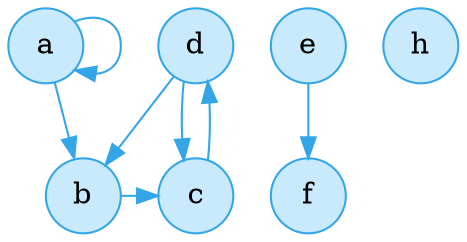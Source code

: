 digraph g{
  // node [shape=circle fontcolor=white color="#34A6E8" style=radial fillcolor="#C8EAFC:#34A6E8" ]
  node [shape=circle color="#34A6E8" style=radial fillcolor="#C8EAFC" ]
  edge  [color="#34A6E8"]

  a -> b
  b -> c
  c -> d
  d -> b
  d -> c

  a -> a

  e -> f

  h

  { rank=same; a d }
  { rank=same; b c }
}